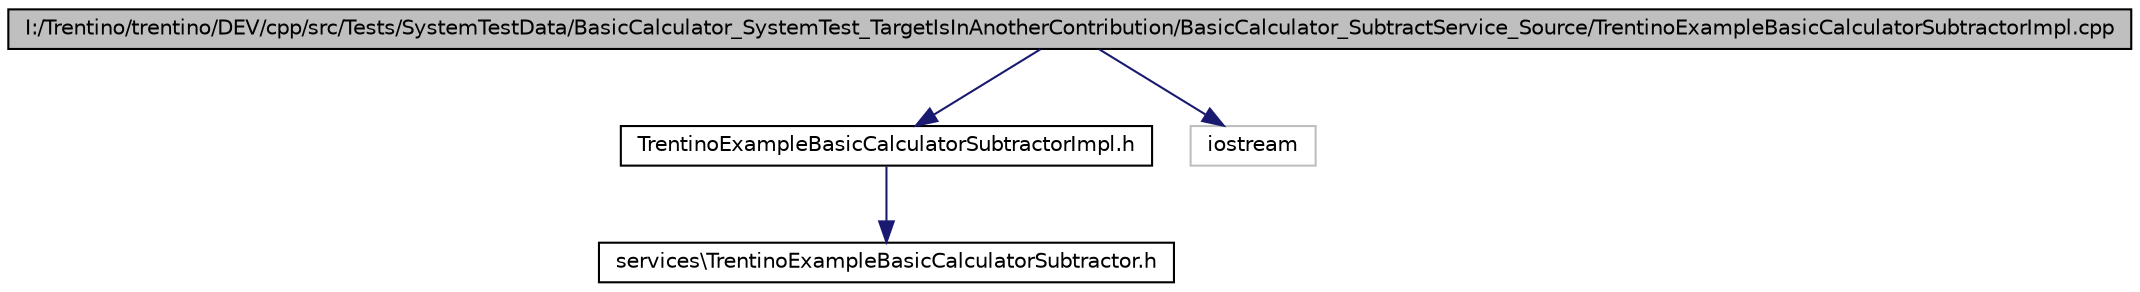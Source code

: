 digraph G
{
  edge [fontname="Helvetica",fontsize="10",labelfontname="Helvetica",labelfontsize="10"];
  node [fontname="Helvetica",fontsize="10",shape=record];
  Node1 [label="I:/Trentino/trentino/DEV/cpp/src/Tests/SystemTestData/BasicCalculator_SystemTest_TargetIsInAnotherContribution/BasicCalculator_SubtractService_Source/TrentinoExampleBasicCalculatorSubtractorImpl.cpp",height=0.2,width=0.4,color="black", fillcolor="grey75", style="filled" fontcolor="black"];
  Node1 -> Node2 [color="midnightblue",fontsize="10",style="solid",fontname="Helvetica"];
  Node2 [label="TrentinoExampleBasicCalculatorSubtractorImpl.h",height=0.2,width=0.4,color="black", fillcolor="white", style="filled",URL="$_trentino_example_basic_calculator_subtractor_impl_8h.html"];
  Node2 -> Node3 [color="midnightblue",fontsize="10",style="solid",fontname="Helvetica"];
  Node3 [label="services\\TrentinoExampleBasicCalculatorSubtractor.h",height=0.2,width=0.4,color="black", fillcolor="white", style="filled",URL="$_subtract_service___source_2services_2_trentino_example_basic_calculator_subtractor_8h.html"];
  Node1 -> Node4 [color="midnightblue",fontsize="10",style="solid",fontname="Helvetica"];
  Node4 [label="iostream",height=0.2,width=0.4,color="grey75", fillcolor="white", style="filled"];
}

